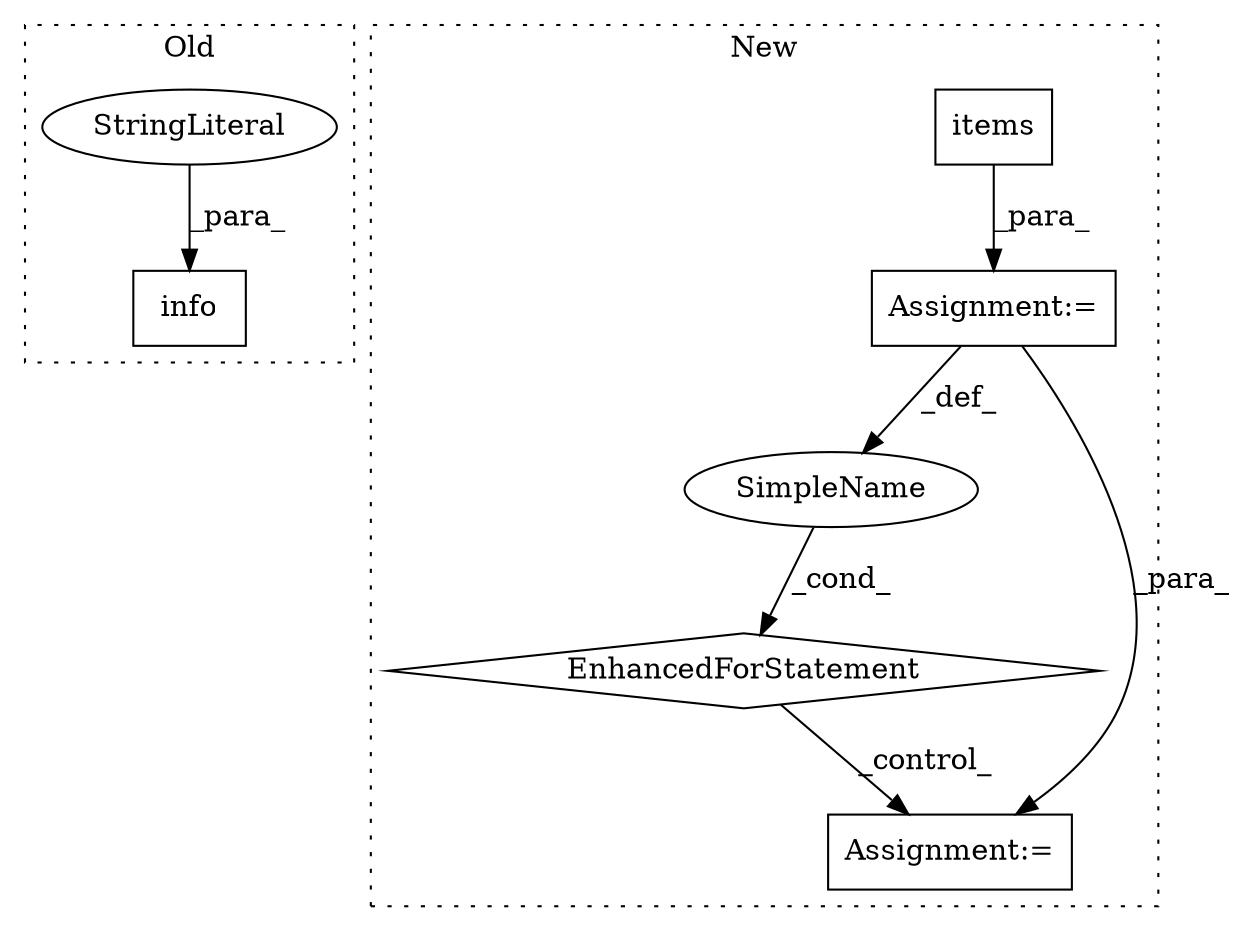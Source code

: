 digraph G {
subgraph cluster0 {
1 [label="info" a="32" s="9905,9937" l="5,1" shape="box"];
4 [label="StringLiteral" a="45" s="9910" l="27" shape="ellipse"];
label = "Old";
style="dotted";
}
subgraph cluster1 {
2 [label="items" a="32" s="11550" l="7" shape="box"];
3 [label="Assignment:=" a="7" s="11451,11557" l="63,2" shape="box"];
5 [label="EnhancedForStatement" a="70" s="11451,11557" l="63,2" shape="diamond"];
6 [label="SimpleName" a="42" s="11518" l="6" shape="ellipse"];
7 [label="Assignment:=" a="7" s="11592" l="1" shape="box"];
label = "New";
style="dotted";
}
2 -> 3 [label="_para_"];
3 -> 6 [label="_def_"];
3 -> 7 [label="_para_"];
4 -> 1 [label="_para_"];
5 -> 7 [label="_control_"];
6 -> 5 [label="_cond_"];
}